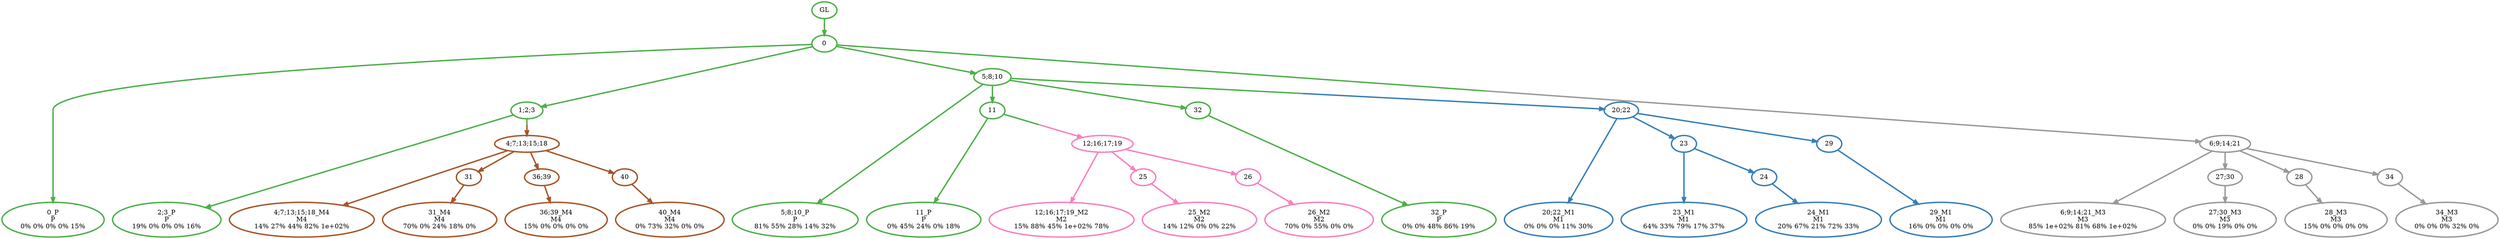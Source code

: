 digraph T {
	{
		rank=same
		38 [penwidth=3,colorscheme=set19,color=3,label="0_P\nP\n0% 0% 0% 0% 15%"]
		36 [penwidth=3,colorscheme=set19,color=3,label="2;3_P\nP\n19% 0% 0% 0% 16%"]
		34 [penwidth=3,colorscheme=set19,color=3,label="5;8;10_P\nP\n81% 55% 28% 14% 32%"]
		32 [penwidth=3,colorscheme=set19,color=3,label="11_P\nP\n0% 45% 24% 0% 18%"]
		30 [penwidth=3,colorscheme=set19,color=3,label="32_P\nP\n0% 0% 48% 86% 19%"]
		29 [penwidth=3,colorscheme=set19,color=2,label="20;22_M1\nM1\n0% 0% 0% 11% 30%"]
		27 [penwidth=3,colorscheme=set19,color=2,label="23_M1\nM1\n64% 33% 79% 17% 37%"]
		25 [penwidth=3,colorscheme=set19,color=2,label="24_M1\nM1\n20% 67% 21% 72% 33%"]
		23 [penwidth=3,colorscheme=set19,color=2,label="29_M1\nM1\n16% 0% 0% 0% 0%"]
		22 [penwidth=3,colorscheme=set19,color=8,label="12;16;17;19_M2\nM2\n15% 88% 45% 1e+02% 78%"]
		20 [penwidth=3,colorscheme=set19,color=8,label="25_M2\nM2\n14% 12% 0% 0% 22%"]
		18 [penwidth=3,colorscheme=set19,color=8,label="26_M2\nM2\n70% 0% 55% 0% 0%"]
		17 [penwidth=3,colorscheme=set19,color=9,label="6;9;14;21_M3\nM3\n85% 1e+02% 81% 68% 1e+02%"]
		15 [penwidth=3,colorscheme=set19,color=9,label="27;30_M3\nM3\n0% 0% 19% 0% 0%"]
		13 [penwidth=3,colorscheme=set19,color=9,label="28_M3\nM3\n15% 0% 0% 0% 0%"]
		11 [penwidth=3,colorscheme=set19,color=9,label="34_M3\nM3\n0% 0% 0% 32% 0%"]
		10 [penwidth=3,colorscheme=set19,color=7,label="4;7;13;15;18_M4\nM4\n14% 27% 44% 82% 1e+02%"]
		8 [penwidth=3,colorscheme=set19,color=7,label="31_M4\nM4\n70% 0% 24% 18% 0%"]
		6 [penwidth=3,colorscheme=set19,color=7,label="36;39_M4\nM4\n15% 0% 0% 0% 0%"]
		4 [penwidth=3,colorscheme=set19,color=7,label="40_M4\nM4\n0% 73% 32% 0% 0%"]
	}
	40 [penwidth=3,colorscheme=set19,color=3,label="GL"]
	39 [penwidth=3,colorscheme=set19,color=3,label="0"]
	37 [penwidth=3,colorscheme=set19,color=3,label="1;2;3"]
	35 [penwidth=3,colorscheme=set19,color=3,label="5;8;10"]
	33 [penwidth=3,colorscheme=set19,color=3,label="11"]
	31 [penwidth=3,colorscheme=set19,color=3,label="32"]
	28 [penwidth=3,colorscheme=set19,color=2,label="23"]
	26 [penwidth=3,colorscheme=set19,color=2,label="24"]
	24 [penwidth=3,colorscheme=set19,color=2,label="29"]
	21 [penwidth=3,colorscheme=set19,color=8,label="25"]
	19 [penwidth=3,colorscheme=set19,color=8,label="26"]
	16 [penwidth=3,colorscheme=set19,color=9,label="27;30"]
	14 [penwidth=3,colorscheme=set19,color=9,label="28"]
	12 [penwidth=3,colorscheme=set19,color=9,label="34"]
	9 [penwidth=3,colorscheme=set19,color=7,label="31"]
	7 [penwidth=3,colorscheme=set19,color=7,label="36;39"]
	5 [penwidth=3,colorscheme=set19,color=7,label="40"]
	3 [penwidth=3,colorscheme=set19,color=7,label="4;7;13;15;18"]
	2 [penwidth=3,colorscheme=set19,color=9,label="6;9;14;21"]
	1 [penwidth=3,colorscheme=set19,color=8,label="12;16;17;19"]
	0 [penwidth=3,colorscheme=set19,color=2,label="20;22"]
	40 -> 39 [penwidth=3,colorscheme=set19,color=3]
	39 -> 38 [penwidth=3,colorscheme=set19,color=3]
	39 -> 35 [penwidth=3,colorscheme=set19,color=3]
	39 -> 37 [penwidth=3,colorscheme=set19,color=3]
	39 -> 2 [penwidth=3,colorscheme=set19,color="3;0.5:9"]
	37 -> 36 [penwidth=3,colorscheme=set19,color=3]
	37 -> 3 [penwidth=3,colorscheme=set19,color="3;0.5:7"]
	35 -> 34 [penwidth=3,colorscheme=set19,color=3]
	35 -> 33 [penwidth=3,colorscheme=set19,color=3]
	35 -> 31 [penwidth=3,colorscheme=set19,color=3]
	35 -> 0 [penwidth=3,colorscheme=set19,color="3;0.5:2"]
	33 -> 32 [penwidth=3,colorscheme=set19,color=3]
	33 -> 1 [penwidth=3,colorscheme=set19,color="3;0.5:8"]
	31 -> 30 [penwidth=3,colorscheme=set19,color=3]
	28 -> 27 [penwidth=3,colorscheme=set19,color=2]
	28 -> 26 [penwidth=3,colorscheme=set19,color=2]
	26 -> 25 [penwidth=3,colorscheme=set19,color=2]
	24 -> 23 [penwidth=3,colorscheme=set19,color=2]
	21 -> 20 [penwidth=3,colorscheme=set19,color=8]
	19 -> 18 [penwidth=3,colorscheme=set19,color=8]
	16 -> 15 [penwidth=3,colorscheme=set19,color=9]
	14 -> 13 [penwidth=3,colorscheme=set19,color=9]
	12 -> 11 [penwidth=3,colorscheme=set19,color=9]
	9 -> 8 [penwidth=3,colorscheme=set19,color=7]
	7 -> 6 [penwidth=3,colorscheme=set19,color=7]
	5 -> 4 [penwidth=3,colorscheme=set19,color=7]
	3 -> 10 [penwidth=3,colorscheme=set19,color=7]
	3 -> 9 [penwidth=3,colorscheme=set19,color=7]
	3 -> 7 [penwidth=3,colorscheme=set19,color=7]
	3 -> 5 [penwidth=3,colorscheme=set19,color=7]
	2 -> 17 [penwidth=3,colorscheme=set19,color=9]
	2 -> 16 [penwidth=3,colorscheme=set19,color=9]
	2 -> 14 [penwidth=3,colorscheme=set19,color=9]
	2 -> 12 [penwidth=3,colorscheme=set19,color=9]
	1 -> 22 [penwidth=3,colorscheme=set19,color=8]
	1 -> 21 [penwidth=3,colorscheme=set19,color=8]
	1 -> 19 [penwidth=3,colorscheme=set19,color=8]
	0 -> 29 [penwidth=3,colorscheme=set19,color=2]
	0 -> 28 [penwidth=3,colorscheme=set19,color=2]
	0 -> 24 [penwidth=3,colorscheme=set19,color=2]
}
